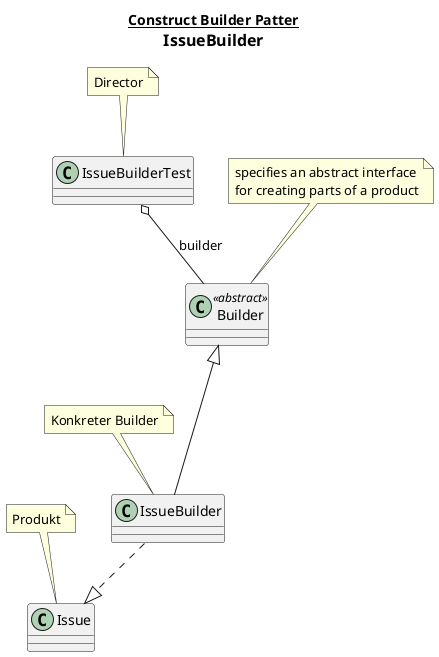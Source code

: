 @startuml
title
<u>Construct Builder Patter</u>
<size:16>IssueBuilder</size>
end title
class Builder << abstract >>
IssueBuilderTest o-- Builder :builder
Builder <|--- IssueBuilder
note top of IssueBuilder : Konkreter Builder
note top of Builder : specifies an abstract interface\nfor creating parts of a product
note top of IssueBuilderTest : Director
IssueBuilder ..|> Issue
note top  of Issue : Produkt
@enduml